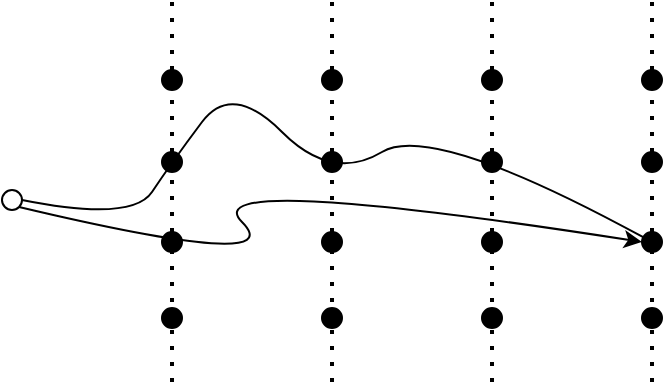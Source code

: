 <mxfile version="26.1.1">
  <diagram name="Page-1" id="QDjrbl9JWhf1gbIu36qh">
    <mxGraphModel dx="494" dy="200" grid="1" gridSize="10" guides="1" tooltips="1" connect="1" arrows="1" fold="1" page="1" pageScale="1" pageWidth="850" pageHeight="1100" math="0" shadow="0">
      <root>
        <mxCell id="0" />
        <mxCell id="1" parent="0" />
        <mxCell id="h15WSgAlARB5DA-Wum4t-1" value="" style="ellipse;whiteSpace=wrap;html=1;aspect=fixed;" parent="1" vertex="1">
          <mxGeometry x="155" y="334" width="10" height="10" as="geometry" />
        </mxCell>
        <mxCell id="h15WSgAlARB5DA-Wum4t-3" value="" style="endArrow=none;dashed=1;html=1;dashPattern=1 3;strokeWidth=2;rounded=0;" parent="1" source="h15WSgAlARB5DA-Wum4t-14" edge="1">
          <mxGeometry width="50" height="50" relative="1" as="geometry">
            <mxPoint x="240" y="430" as="sourcePoint" />
            <mxPoint x="240" y="240" as="targetPoint" />
          </mxGeometry>
        </mxCell>
        <mxCell id="h15WSgAlARB5DA-Wum4t-7" value="" style="ellipse;whiteSpace=wrap;html=1;aspect=fixed;fillColor=#000000;" parent="1" vertex="1">
          <mxGeometry x="235" y="393" width="10" height="10" as="geometry" />
        </mxCell>
        <mxCell id="h15WSgAlARB5DA-Wum4t-11" value="" style="endArrow=none;dashed=1;html=1;dashPattern=1 3;strokeWidth=2;rounded=0;" parent="1" target="h15WSgAlARB5DA-Wum4t-10" edge="1">
          <mxGeometry width="50" height="50" relative="1" as="geometry">
            <mxPoint x="240" y="430" as="sourcePoint" />
            <mxPoint x="240" y="220" as="targetPoint" />
          </mxGeometry>
        </mxCell>
        <mxCell id="h15WSgAlARB5DA-Wum4t-10" value="" style="ellipse;whiteSpace=wrap;html=1;aspect=fixed;fillColor=#000000;" parent="1" vertex="1">
          <mxGeometry x="235" y="355" width="10" height="10" as="geometry" />
        </mxCell>
        <mxCell id="h15WSgAlARB5DA-Wum4t-13" value="" style="endArrow=none;dashed=1;html=1;dashPattern=1 3;strokeWidth=2;rounded=0;" parent="1" source="h15WSgAlARB5DA-Wum4t-10" target="h15WSgAlARB5DA-Wum4t-12" edge="1">
          <mxGeometry width="50" height="50" relative="1" as="geometry">
            <mxPoint x="240" y="355" as="sourcePoint" />
            <mxPoint x="240" y="220" as="targetPoint" />
          </mxGeometry>
        </mxCell>
        <mxCell id="h15WSgAlARB5DA-Wum4t-12" value="" style="ellipse;whiteSpace=wrap;html=1;aspect=fixed;fillColor=#000000;" parent="1" vertex="1">
          <mxGeometry x="235" y="315" width="10" height="10" as="geometry" />
        </mxCell>
        <mxCell id="h15WSgAlARB5DA-Wum4t-15" value="" style="endArrow=none;dashed=1;html=1;dashPattern=1 3;strokeWidth=2;rounded=0;" parent="1" source="h15WSgAlARB5DA-Wum4t-12" target="h15WSgAlARB5DA-Wum4t-14" edge="1">
          <mxGeometry width="50" height="50" relative="1" as="geometry">
            <mxPoint x="240" y="315" as="sourcePoint" />
            <mxPoint x="240" y="220" as="targetPoint" />
          </mxGeometry>
        </mxCell>
        <mxCell id="h15WSgAlARB5DA-Wum4t-14" value="" style="ellipse;whiteSpace=wrap;html=1;aspect=fixed;fillColor=#000000;" parent="1" vertex="1">
          <mxGeometry x="235" y="274" width="10" height="10" as="geometry" />
        </mxCell>
        <mxCell id="h15WSgAlARB5DA-Wum4t-16" value="" style="endArrow=none;dashed=1;html=1;dashPattern=1 3;strokeWidth=2;rounded=0;" parent="1" source="h15WSgAlARB5DA-Wum4t-23" edge="1">
          <mxGeometry width="50" height="50" relative="1" as="geometry">
            <mxPoint x="320" y="430" as="sourcePoint" />
            <mxPoint x="320" y="240" as="targetPoint" />
          </mxGeometry>
        </mxCell>
        <mxCell id="h15WSgAlARB5DA-Wum4t-17" value="" style="ellipse;whiteSpace=wrap;html=1;aspect=fixed;fillColor=#000000;" parent="1" vertex="1">
          <mxGeometry x="315" y="393" width="10" height="10" as="geometry" />
        </mxCell>
        <mxCell id="h15WSgAlARB5DA-Wum4t-18" value="" style="endArrow=none;dashed=1;html=1;dashPattern=1 3;strokeWidth=2;rounded=0;" parent="1" target="h15WSgAlARB5DA-Wum4t-19" edge="1">
          <mxGeometry width="50" height="50" relative="1" as="geometry">
            <mxPoint x="320" y="430" as="sourcePoint" />
            <mxPoint x="320" y="220" as="targetPoint" />
          </mxGeometry>
        </mxCell>
        <mxCell id="h15WSgAlARB5DA-Wum4t-19" value="" style="ellipse;whiteSpace=wrap;html=1;aspect=fixed;fillColor=#000000;" parent="1" vertex="1">
          <mxGeometry x="315" y="355" width="10" height="10" as="geometry" />
        </mxCell>
        <mxCell id="h15WSgAlARB5DA-Wum4t-20" value="" style="endArrow=none;dashed=1;html=1;dashPattern=1 3;strokeWidth=2;rounded=0;" parent="1" source="h15WSgAlARB5DA-Wum4t-19" target="h15WSgAlARB5DA-Wum4t-21" edge="1">
          <mxGeometry width="50" height="50" relative="1" as="geometry">
            <mxPoint x="320" y="355" as="sourcePoint" />
            <mxPoint x="320" y="220" as="targetPoint" />
          </mxGeometry>
        </mxCell>
        <mxCell id="h15WSgAlARB5DA-Wum4t-21" value="" style="ellipse;whiteSpace=wrap;html=1;aspect=fixed;fillColor=#000000;" parent="1" vertex="1">
          <mxGeometry x="315" y="315" width="10" height="10" as="geometry" />
        </mxCell>
        <mxCell id="h15WSgAlARB5DA-Wum4t-22" value="" style="endArrow=none;dashed=1;html=1;dashPattern=1 3;strokeWidth=2;rounded=0;" parent="1" source="h15WSgAlARB5DA-Wum4t-21" target="h15WSgAlARB5DA-Wum4t-23" edge="1">
          <mxGeometry width="50" height="50" relative="1" as="geometry">
            <mxPoint x="320" y="315" as="sourcePoint" />
            <mxPoint x="320" y="220" as="targetPoint" />
          </mxGeometry>
        </mxCell>
        <mxCell id="h15WSgAlARB5DA-Wum4t-23" value="" style="ellipse;whiteSpace=wrap;html=1;aspect=fixed;fillColor=#000000;" parent="1" vertex="1">
          <mxGeometry x="315" y="274" width="10" height="10" as="geometry" />
        </mxCell>
        <mxCell id="h15WSgAlARB5DA-Wum4t-40" value="" style="endArrow=none;dashed=1;html=1;dashPattern=1 3;strokeWidth=2;rounded=0;" parent="1" source="h15WSgAlARB5DA-Wum4t-47" edge="1">
          <mxGeometry width="50" height="50" relative="1" as="geometry">
            <mxPoint x="400" y="430" as="sourcePoint" />
            <mxPoint x="400" y="240" as="targetPoint" />
          </mxGeometry>
        </mxCell>
        <mxCell id="h15WSgAlARB5DA-Wum4t-41" value="" style="ellipse;whiteSpace=wrap;html=1;aspect=fixed;fillColor=#000000;" parent="1" vertex="1">
          <mxGeometry x="395" y="393" width="10" height="10" as="geometry" />
        </mxCell>
        <mxCell id="h15WSgAlARB5DA-Wum4t-42" value="" style="endArrow=none;dashed=1;html=1;dashPattern=1 3;strokeWidth=2;rounded=0;" parent="1" target="h15WSgAlARB5DA-Wum4t-43" edge="1">
          <mxGeometry width="50" height="50" relative="1" as="geometry">
            <mxPoint x="400" y="430" as="sourcePoint" />
            <mxPoint x="400" y="220" as="targetPoint" />
          </mxGeometry>
        </mxCell>
        <mxCell id="h15WSgAlARB5DA-Wum4t-43" value="" style="ellipse;whiteSpace=wrap;html=1;aspect=fixed;fillColor=#000000;" parent="1" vertex="1">
          <mxGeometry x="395" y="355" width="10" height="10" as="geometry" />
        </mxCell>
        <mxCell id="h15WSgAlARB5DA-Wum4t-44" value="" style="endArrow=none;dashed=1;html=1;dashPattern=1 3;strokeWidth=2;rounded=0;" parent="1" source="h15WSgAlARB5DA-Wum4t-43" target="h15WSgAlARB5DA-Wum4t-45" edge="1">
          <mxGeometry width="50" height="50" relative="1" as="geometry">
            <mxPoint x="400" y="355" as="sourcePoint" />
            <mxPoint x="400" y="220" as="targetPoint" />
          </mxGeometry>
        </mxCell>
        <mxCell id="h15WSgAlARB5DA-Wum4t-45" value="" style="ellipse;whiteSpace=wrap;html=1;aspect=fixed;fillColor=#000000;" parent="1" vertex="1">
          <mxGeometry x="395" y="315" width="10" height="10" as="geometry" />
        </mxCell>
        <mxCell id="h15WSgAlARB5DA-Wum4t-46" value="" style="endArrow=none;dashed=1;html=1;dashPattern=1 3;strokeWidth=2;rounded=0;" parent="1" source="h15WSgAlARB5DA-Wum4t-45" target="h15WSgAlARB5DA-Wum4t-47" edge="1">
          <mxGeometry width="50" height="50" relative="1" as="geometry">
            <mxPoint x="400" y="315" as="sourcePoint" />
            <mxPoint x="400" y="220" as="targetPoint" />
          </mxGeometry>
        </mxCell>
        <mxCell id="h15WSgAlARB5DA-Wum4t-47" value="" style="ellipse;whiteSpace=wrap;html=1;aspect=fixed;fillColor=#000000;" parent="1" vertex="1">
          <mxGeometry x="395" y="274" width="10" height="10" as="geometry" />
        </mxCell>
        <mxCell id="h15WSgAlARB5DA-Wum4t-48" value="" style="endArrow=none;dashed=1;html=1;dashPattern=1 3;strokeWidth=2;rounded=0;" parent="1" source="h15WSgAlARB5DA-Wum4t-55" edge="1">
          <mxGeometry width="50" height="50" relative="1" as="geometry">
            <mxPoint x="480" y="430" as="sourcePoint" />
            <mxPoint x="480" y="240" as="targetPoint" />
          </mxGeometry>
        </mxCell>
        <mxCell id="h15WSgAlARB5DA-Wum4t-49" value="" style="ellipse;whiteSpace=wrap;html=1;aspect=fixed;fillColor=#000000;" parent="1" vertex="1">
          <mxGeometry x="475" y="393" width="10" height="10" as="geometry" />
        </mxCell>
        <mxCell id="h15WSgAlARB5DA-Wum4t-50" value="" style="endArrow=none;dashed=1;html=1;dashPattern=1 3;strokeWidth=2;rounded=0;" parent="1" target="h15WSgAlARB5DA-Wum4t-51" edge="1">
          <mxGeometry width="50" height="50" relative="1" as="geometry">
            <mxPoint x="480" y="430" as="sourcePoint" />
            <mxPoint x="480" y="220" as="targetPoint" />
          </mxGeometry>
        </mxCell>
        <mxCell id="h15WSgAlARB5DA-Wum4t-51" value="" style="ellipse;whiteSpace=wrap;html=1;aspect=fixed;fillColor=#000000;" parent="1" vertex="1">
          <mxGeometry x="475" y="355" width="10" height="10" as="geometry" />
        </mxCell>
        <mxCell id="h15WSgAlARB5DA-Wum4t-52" value="" style="endArrow=none;dashed=1;html=1;dashPattern=1 3;strokeWidth=2;rounded=0;" parent="1" source="h15WSgAlARB5DA-Wum4t-51" target="h15WSgAlARB5DA-Wum4t-53" edge="1">
          <mxGeometry width="50" height="50" relative="1" as="geometry">
            <mxPoint x="480" y="355" as="sourcePoint" />
            <mxPoint x="480" y="220" as="targetPoint" />
          </mxGeometry>
        </mxCell>
        <mxCell id="h15WSgAlARB5DA-Wum4t-53" value="" style="ellipse;whiteSpace=wrap;html=1;aspect=fixed;fillColor=#000000;" parent="1" vertex="1">
          <mxGeometry x="475" y="315" width="10" height="10" as="geometry" />
        </mxCell>
        <mxCell id="h15WSgAlARB5DA-Wum4t-54" value="" style="endArrow=none;dashed=1;html=1;dashPattern=1 3;strokeWidth=2;rounded=0;" parent="1" source="h15WSgAlARB5DA-Wum4t-53" target="h15WSgAlARB5DA-Wum4t-55" edge="1">
          <mxGeometry width="50" height="50" relative="1" as="geometry">
            <mxPoint x="480" y="315" as="sourcePoint" />
            <mxPoint x="480" y="220" as="targetPoint" />
          </mxGeometry>
        </mxCell>
        <mxCell id="h15WSgAlARB5DA-Wum4t-55" value="" style="ellipse;whiteSpace=wrap;html=1;aspect=fixed;fillColor=#000000;" parent="1" vertex="1">
          <mxGeometry x="475" y="274" width="10" height="10" as="geometry" />
        </mxCell>
        <mxCell id="h15WSgAlARB5DA-Wum4t-64" value="" style="curved=1;endArrow=none;html=1;rounded=0;startFill=0;exitX=1;exitY=0.5;exitDx=0;exitDy=0;" parent="1" source="h15WSgAlARB5DA-Wum4t-1" target="h15WSgAlARB5DA-Wum4t-51" edge="1">
          <mxGeometry width="50" height="50" relative="1" as="geometry">
            <mxPoint x="165" y="344" as="sourcePoint" />
            <mxPoint x="215" y="294" as="targetPoint" />
            <Array as="points">
              <mxPoint x="220" y="350" />
              <mxPoint x="240" y="320" />
              <mxPoint x="270" y="280" />
              <mxPoint x="320" y="330" />
              <mxPoint x="370" y="300" />
            </Array>
          </mxGeometry>
        </mxCell>
        <mxCell id="leNEIyxJgrAexUizrI58-1" value="" style="curved=1;endArrow=classic;html=1;rounded=0;entryX=0;entryY=0.5;entryDx=0;entryDy=0;exitX=1;exitY=1;exitDx=0;exitDy=0;" edge="1" parent="1" source="h15WSgAlARB5DA-Wum4t-1" target="h15WSgAlARB5DA-Wum4t-51">
          <mxGeometry width="50" height="50" relative="1" as="geometry">
            <mxPoint x="251" y="375" as="sourcePoint" />
            <mxPoint x="303" y="325" as="targetPoint" />
            <Array as="points">
              <mxPoint x="300" y="375" />
              <mxPoint x="250" y="325" />
            </Array>
          </mxGeometry>
        </mxCell>
      </root>
    </mxGraphModel>
  </diagram>
</mxfile>
